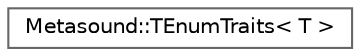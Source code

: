 digraph "Graphical Class Hierarchy"
{
 // INTERACTIVE_SVG=YES
 // LATEX_PDF_SIZE
  bgcolor="transparent";
  edge [fontname=Helvetica,fontsize=10,labelfontname=Helvetica,labelfontsize=10];
  node [fontname=Helvetica,fontsize=10,shape=box,height=0.2,width=0.4];
  rankdir="LR";
  Node0 [id="Node000000",label="Metasound::TEnumTraits\< T \>",height=0.2,width=0.4,color="grey40", fillcolor="white", style="filled",URL="$d8/df4/structMetasound_1_1TEnumTraits.html",tooltip=" "];
}
